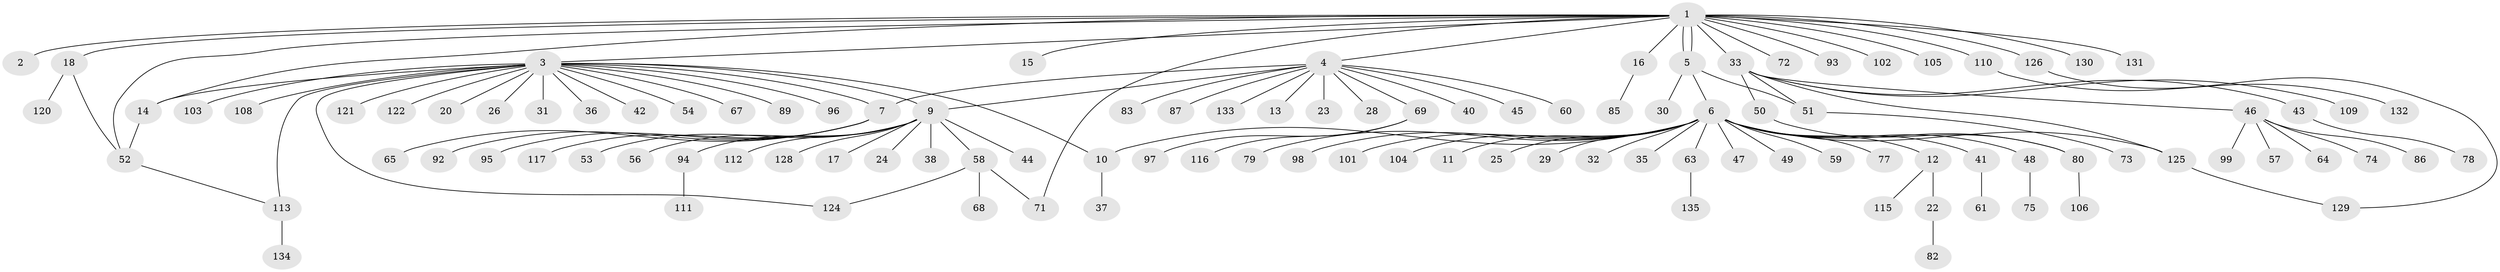 // original degree distribution, {17: 0.007246376811594203, 1: 0.6811594202898551, 21: 0.007246376811594203, 8: 0.014492753623188406, 6: 0.007246376811594203, 22: 0.007246376811594203, 7: 0.021739130434782608, 12: 0.007246376811594203, 4: 0.057971014492753624, 3: 0.050724637681159424, 2: 0.12318840579710146, 5: 0.014492753623188406}
// Generated by graph-tools (version 1.1) at 2025/41/03/06/25 10:41:46]
// undirected, 112 vertices, 125 edges
graph export_dot {
graph [start="1"]
  node [color=gray90,style=filled];
  1 [super="+27"];
  2;
  3 [super="+107"];
  4 [super="+8"];
  5 [super="+66"];
  6 [super="+84"];
  7 [super="+21"];
  9 [super="+55"];
  10 [super="+91"];
  11;
  12 [super="+81"];
  13;
  14 [super="+62"];
  15;
  16 [super="+34"];
  17 [super="+138"];
  18 [super="+19"];
  20;
  22 [super="+39"];
  23;
  24;
  25;
  26;
  28;
  29 [super="+127"];
  30;
  31;
  32;
  33 [super="+123"];
  35;
  36;
  37;
  38;
  40;
  41;
  42;
  43;
  44;
  45;
  46 [super="+119"];
  47;
  48;
  49;
  50;
  51 [super="+70"];
  52 [super="+137"];
  53;
  54;
  56;
  57;
  58;
  59;
  60 [super="+90"];
  61;
  63;
  64;
  65;
  67;
  68;
  69 [super="+100"];
  71 [super="+88"];
  72;
  73;
  74 [super="+76"];
  75;
  77;
  78;
  79;
  80 [super="+118"];
  82;
  83;
  85;
  86;
  87;
  89;
  92;
  93;
  94;
  95;
  96;
  97;
  98;
  99;
  101;
  102;
  103;
  104;
  105;
  106;
  108;
  109;
  110;
  111;
  112;
  113 [super="+114"];
  115;
  116;
  117;
  120;
  121 [super="+136"];
  122;
  124;
  125;
  126;
  128;
  129;
  130;
  131;
  132;
  133;
  134;
  135;
  1 -- 2;
  1 -- 3;
  1 -- 4;
  1 -- 5;
  1 -- 5;
  1 -- 15;
  1 -- 16;
  1 -- 18;
  1 -- 33;
  1 -- 72;
  1 -- 93;
  1 -- 102;
  1 -- 105;
  1 -- 126;
  1 -- 130;
  1 -- 131;
  1 -- 71;
  1 -- 110;
  1 -- 14;
  1 -- 52;
  3 -- 7;
  3 -- 10;
  3 -- 14;
  3 -- 20;
  3 -- 26;
  3 -- 31;
  3 -- 36;
  3 -- 42;
  3 -- 54;
  3 -- 67;
  3 -- 89;
  3 -- 96;
  3 -- 103;
  3 -- 108;
  3 -- 113 [weight=2];
  3 -- 121;
  3 -- 122;
  3 -- 124;
  3 -- 9;
  4 -- 13;
  4 -- 28;
  4 -- 40;
  4 -- 60;
  4 -- 69;
  4 -- 87;
  4 -- 83;
  4 -- 133;
  4 -- 23;
  4 -- 7;
  4 -- 9;
  4 -- 45;
  5 -- 6;
  5 -- 30;
  5 -- 51;
  6 -- 10;
  6 -- 11;
  6 -- 12;
  6 -- 25;
  6 -- 29;
  6 -- 32;
  6 -- 35;
  6 -- 41;
  6 -- 47;
  6 -- 48;
  6 -- 49;
  6 -- 59;
  6 -- 63;
  6 -- 77;
  6 -- 79;
  6 -- 80;
  6 -- 98;
  6 -- 101;
  6 -- 104;
  6 -- 125;
  7 -- 65;
  7 -- 92;
  7 -- 95;
  7 -- 117;
  9 -- 17;
  9 -- 24;
  9 -- 38;
  9 -- 44;
  9 -- 53;
  9 -- 56;
  9 -- 58;
  9 -- 94;
  9 -- 128;
  9 -- 112;
  10 -- 37;
  12 -- 22;
  12 -- 115;
  14 -- 52;
  16 -- 85;
  18 -- 52;
  18 -- 120;
  22 -- 82;
  33 -- 43;
  33 -- 46;
  33 -- 50;
  33 -- 51;
  33 -- 109;
  33 -- 125;
  41 -- 61;
  43 -- 78;
  46 -- 57;
  46 -- 64;
  46 -- 74;
  46 -- 86;
  46 -- 99;
  48 -- 75;
  50 -- 80;
  51 -- 73;
  52 -- 113;
  58 -- 68;
  58 -- 71;
  58 -- 124;
  63 -- 135;
  69 -- 97;
  69 -- 116;
  80 -- 106;
  94 -- 111;
  110 -- 132;
  113 -- 134;
  125 -- 129;
  126 -- 129;
}
